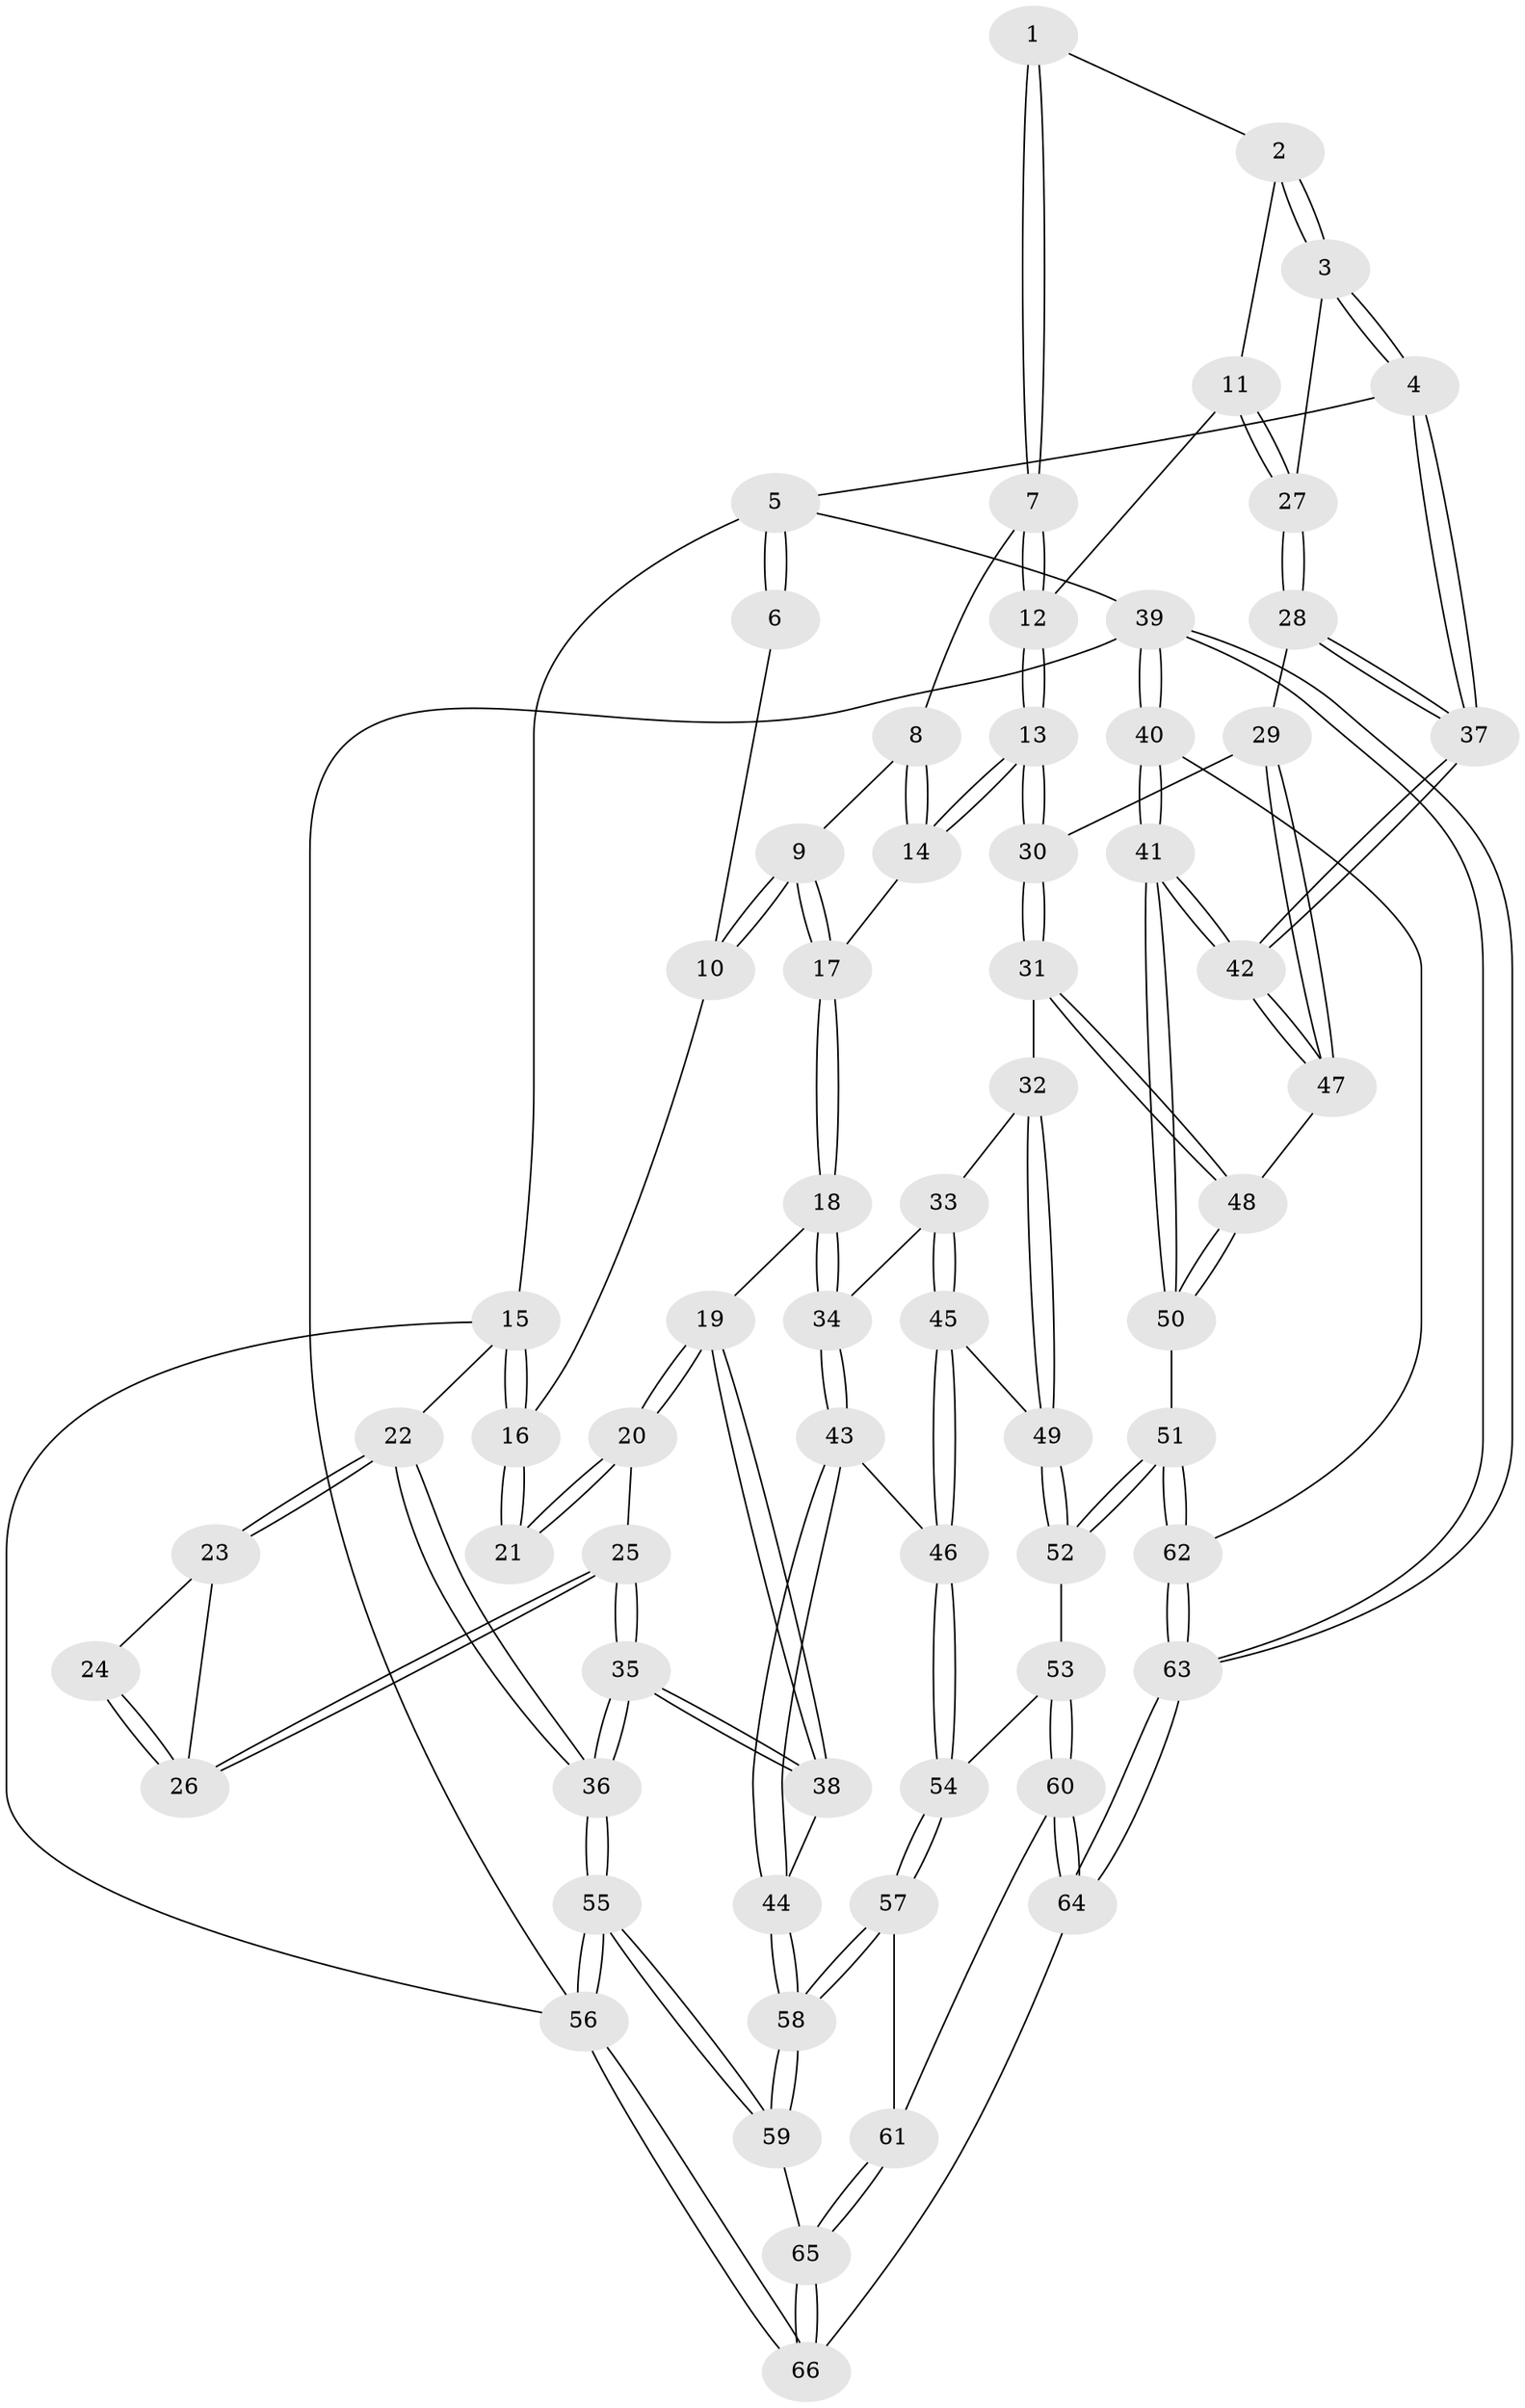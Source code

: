 // coarse degree distribution, {3: 0.13157894736842105, 5: 0.2894736842105263, 4: 0.42105263157894735, 6: 0.13157894736842105, 2: 0.02631578947368421}
// Generated by graph-tools (version 1.1) at 2025/42/03/06/25 10:42:26]
// undirected, 66 vertices, 162 edges
graph export_dot {
graph [start="1"]
  node [color=gray90,style=filled];
  1 [pos="+0.6646316177120878+0.0767890787308429"];
  2 [pos="+0.7120310956067957+0.08146761676828926"];
  3 [pos="+1+0"];
  4 [pos="+1+0"];
  5 [pos="+1+0"];
  6 [pos="+0.6103062938539606+0"];
  7 [pos="+0.639013477295288+0.08838643795210416"];
  8 [pos="+0.6315556252883737+0.08937832635556138"];
  9 [pos="+0.4477545480344148+0.07575790618964495"];
  10 [pos="+0.2823148603712434+0"];
  11 [pos="+0.7014358070011569+0.20177796988495"];
  12 [pos="+0.6762575927770176+0.21165641436639931"];
  13 [pos="+0.6265237663391524+0.24979991641065225"];
  14 [pos="+0.6176003913328412+0.2424685396899178"];
  15 [pos="+0+0"];
  16 [pos="+0.24981106078340015+0"];
  17 [pos="+0.4650411933259563+0.1508964280054441"];
  18 [pos="+0.4117719928694582+0.31762328784880556"];
  19 [pos="+0.23518772241512825+0.3244751023272538"];
  20 [pos="+0.22578573569810542+0.30843672869548877"];
  21 [pos="+0.20414413525321215+0.04592641814670869"];
  22 [pos="+0+0.23204329643756216"];
  23 [pos="+0+0.2323249724335338"];
  24 [pos="+0.14302427558845723+0.10991475042630541"];
  25 [pos="+0.08123538799572397+0.29392638880254107"];
  26 [pos="+0.06632775563581994+0.2772928531444083"];
  27 [pos="+0.8718094390875628+0.22442839371100576"];
  28 [pos="+0.8291690858305474+0.35885654462679467"];
  29 [pos="+0.8209378001246997+0.37115897839493633"];
  30 [pos="+0.6395467633871242+0.3841710722016792"];
  31 [pos="+0.6259131955589496+0.39726136901611997"];
  32 [pos="+0.5703221446625751+0.4280457366919219"];
  33 [pos="+0.4532734398717483+0.3681743919108766"];
  34 [pos="+0.4459588099953262+0.3636033351749174"];
  35 [pos="+0+0.5293413255507602"];
  36 [pos="+0+0.5535641605728918"];
  37 [pos="+1+0.4217879089164065"];
  38 [pos="+0.18325725088338163+0.5127165101657727"];
  39 [pos="+1+1"];
  40 [pos="+1+0.7395894993977143"];
  41 [pos="+1+0.7136352535391015"];
  42 [pos="+1+0.5892053259276883"];
  43 [pos="+0.27314340104656076+0.5822540325485076"];
  44 [pos="+0.258757765485801+0.5798951198630138"];
  45 [pos="+0.40107689480099007+0.5498365486551896"];
  46 [pos="+0.2916731692905231+0.5906317514454001"];
  47 [pos="+0.8369127464322883+0.42016634381723006"];
  48 [pos="+0.8088159396607091+0.6595707186931272"];
  49 [pos="+0.5520000764835944+0.5175506971527789"];
  50 [pos="+0.8103494489655139+0.6757903804490645"];
  51 [pos="+0.7463733859015343+0.7172780330792314"];
  52 [pos="+0.6039053593517555+0.7092138790830875"];
  53 [pos="+0.6008135442150572+0.7113531436103822"];
  54 [pos="+0.4343283852454749+0.7427131956498615"];
  55 [pos="+0+1"];
  56 [pos="+0+1"];
  57 [pos="+0.3957027612992617+0.8136833582684706"];
  58 [pos="+0.1464421652135816+0.8439825427720712"];
  59 [pos="+0.08687581649822143+0.895684263039161"];
  60 [pos="+0.5768815011638918+0.9172679620586962"];
  61 [pos="+0.4048196699438811+0.8817689326240428"];
  62 [pos="+0.7772750817054502+0.9206540816726002"];
  63 [pos="+0.7709802075566355+1"];
  64 [pos="+0.6412808565085685+1"];
  65 [pos="+0.3926971763256338+0.9531046967627002"];
  66 [pos="+0.43789624246886827+1"];
  1 -- 2;
  1 -- 7;
  1 -- 7;
  2 -- 3;
  2 -- 3;
  2 -- 11;
  3 -- 4;
  3 -- 4;
  3 -- 27;
  4 -- 5;
  4 -- 37;
  4 -- 37;
  5 -- 6;
  5 -- 6;
  5 -- 15;
  5 -- 39;
  6 -- 10;
  7 -- 8;
  7 -- 12;
  7 -- 12;
  8 -- 9;
  8 -- 14;
  8 -- 14;
  9 -- 10;
  9 -- 10;
  9 -- 17;
  9 -- 17;
  10 -- 16;
  11 -- 12;
  11 -- 27;
  11 -- 27;
  12 -- 13;
  12 -- 13;
  13 -- 14;
  13 -- 14;
  13 -- 30;
  13 -- 30;
  14 -- 17;
  15 -- 16;
  15 -- 16;
  15 -- 22;
  15 -- 56;
  16 -- 21;
  16 -- 21;
  17 -- 18;
  17 -- 18;
  18 -- 19;
  18 -- 34;
  18 -- 34;
  19 -- 20;
  19 -- 20;
  19 -- 38;
  19 -- 38;
  20 -- 21;
  20 -- 21;
  20 -- 25;
  22 -- 23;
  22 -- 23;
  22 -- 36;
  22 -- 36;
  23 -- 24;
  23 -- 26;
  24 -- 26;
  24 -- 26;
  25 -- 26;
  25 -- 26;
  25 -- 35;
  25 -- 35;
  27 -- 28;
  27 -- 28;
  28 -- 29;
  28 -- 37;
  28 -- 37;
  29 -- 30;
  29 -- 47;
  29 -- 47;
  30 -- 31;
  30 -- 31;
  31 -- 32;
  31 -- 48;
  31 -- 48;
  32 -- 33;
  32 -- 49;
  32 -- 49;
  33 -- 34;
  33 -- 45;
  33 -- 45;
  34 -- 43;
  34 -- 43;
  35 -- 36;
  35 -- 36;
  35 -- 38;
  35 -- 38;
  36 -- 55;
  36 -- 55;
  37 -- 42;
  37 -- 42;
  38 -- 44;
  39 -- 40;
  39 -- 40;
  39 -- 63;
  39 -- 63;
  39 -- 56;
  40 -- 41;
  40 -- 41;
  40 -- 62;
  41 -- 42;
  41 -- 42;
  41 -- 50;
  41 -- 50;
  42 -- 47;
  42 -- 47;
  43 -- 44;
  43 -- 44;
  43 -- 46;
  44 -- 58;
  44 -- 58;
  45 -- 46;
  45 -- 46;
  45 -- 49;
  46 -- 54;
  46 -- 54;
  47 -- 48;
  48 -- 50;
  48 -- 50;
  49 -- 52;
  49 -- 52;
  50 -- 51;
  51 -- 52;
  51 -- 52;
  51 -- 62;
  51 -- 62;
  52 -- 53;
  53 -- 54;
  53 -- 60;
  53 -- 60;
  54 -- 57;
  54 -- 57;
  55 -- 56;
  55 -- 56;
  55 -- 59;
  55 -- 59;
  56 -- 66;
  56 -- 66;
  57 -- 58;
  57 -- 58;
  57 -- 61;
  58 -- 59;
  58 -- 59;
  59 -- 65;
  60 -- 61;
  60 -- 64;
  60 -- 64;
  61 -- 65;
  61 -- 65;
  62 -- 63;
  62 -- 63;
  63 -- 64;
  63 -- 64;
  64 -- 66;
  65 -- 66;
  65 -- 66;
}
